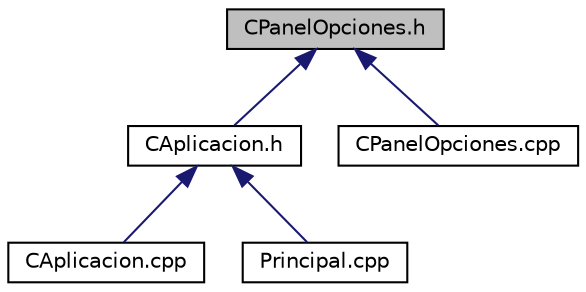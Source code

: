 digraph "CPanelOpciones.h"
{
  edge [fontname="Helvetica",fontsize="10",labelfontname="Helvetica",labelfontsize="10"];
  node [fontname="Helvetica",fontsize="10",shape=record];
  Node1 [label="CPanelOpciones.h",height=0.2,width=0.4,color="black", fillcolor="grey75", style="filled", fontcolor="black"];
  Node1 -> Node2 [dir="back",color="midnightblue",fontsize="10",style="solid"];
  Node2 [label="CAplicacion.h",height=0.2,width=0.4,color="black", fillcolor="white", style="filled",URL="$CAplicacion_8h.html"];
  Node2 -> Node3 [dir="back",color="midnightblue",fontsize="10",style="solid"];
  Node3 [label="CAplicacion.cpp",height=0.2,width=0.4,color="black", fillcolor="white", style="filled",URL="$CAplicacion_8cpp.html"];
  Node2 -> Node4 [dir="back",color="midnightblue",fontsize="10",style="solid"];
  Node4 [label="Principal.cpp",height=0.2,width=0.4,color="black", fillcolor="white", style="filled",URL="$Principal_8cpp.html"];
  Node1 -> Node5 [dir="back",color="midnightblue",fontsize="10",style="solid"];
  Node5 [label="CPanelOpciones.cpp",height=0.2,width=0.4,color="black", fillcolor="white", style="filled",URL="$CPanelOpciones_8cpp.html"];
}
